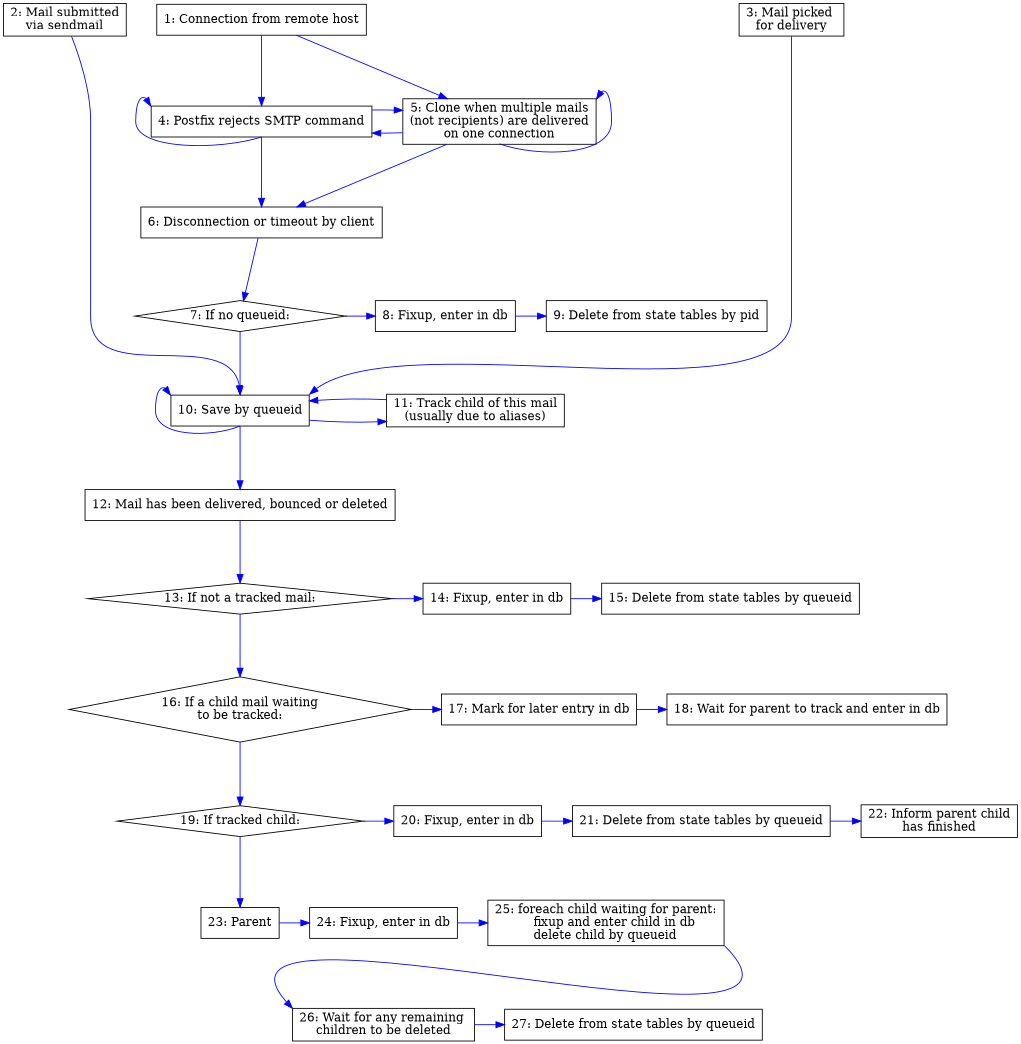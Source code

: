 /* vim: set textwidth=160 : */
/* $Id$ */

digraph logparser {
    graph [
        size = "6.8, 7.3"
        margin = "0"
        center = true
    ]
    node [
        shape = box
    ]
    edge [
        color = blue
        fontcolor = red
        minlen = 2
    ]

    /* EDGES */
    /* Connect from client */
    connect                         -> { rejection } [weight = 5]
    rejection                       -> { rejection } [dir = back, headport = s, tailport = nw]
    rejection                       -> { disconnect } [weight = 5]
    connect                         -> { clone }
    clone                           -> { clone } [dir = back, headport = s, tailport = ne]
    clone                           -> { disconnect }
    clone                           -> { rejection }
    rejection                       -> { clone }

    /* Disconnect without queueid */
    disconnect                      -> { if_no_queueid }
    if_no_queueid                   -> { fixup_enter_in_db_disconnect }
    fixup_enter_in_db_disconnect    -> { delete_by_pid_disconnect }

    /* Disconnect with queueid */
    if_no_queueid                   -> { save_by_queueid } [weight = 5]

    /* Misc entry */
    pickup                          -> { save_by_queueid } [headport = n]
    qmgr_chooses_mail               -> { save_by_queueid } [headport = ne]
    /* Graph placement */
    connect                         -> { pickup } [style = invis, weight = 0]
    connect                         -> { qmgr_chooses_mail } [style = invis, weight = 0]

    /* Save results by queueid */
    save_by_queueid                 -> { track } [minlen = 5]
    track                           -> { save_by_queueid }
    save_by_queueid                 -> { save_by_queueid } [dir = back, headport = s, tailport = nw]
    save_by_queueid                 -> { commit }

    /* Commit is complicated */
    /* Neither parent nor child. */
    commit                          -> { if_neither_parent_nor_child }
    if_neither_parent_nor_child     -> { fixup_enter_in_db_npc }
    fixup_enter_in_db_npc           -> { delete_npc }
    /* Untracked child */
    if_neither_parent_nor_child     -> { if_untracked_child }
    if_untracked_child              -> { mark_for_commit }
    mark_for_commit                 -> { wait_for_parent_to_commit_me }
    if_untracked_child              -> { if_tracked_child }
    /* Tracked child */
    if_tracked_child                -> { fixup_enter_in_db_tc }
    fixup_enter_in_db_tc            -> { delete_tc }
    delete_tc                       -> { maybe_delete_parent }
    /* Parent */
    if_tracked_child                -> { parent }
    parent                          -> { fixup_enter_in_db_parent }
    fixup_enter_in_db_parent        -> { commit_children }
    /* This next edge pulls wait_for_children_to_be_deleted leftwards */
    fixup_enter_in_db_parent        -> { wait_for_children_to_be_deleted } [style = invis]
    commit_children                 -> { wait_for_children_to_be_deleted } [headport = nw, tailport = se, weight = 0]
    wait_for_children_to_be_deleted -> { delete_parent }

    /* NODE LABELS */
    rejection                       [label = "4: Postfix rejects SMTP command"]
    connect                         [label = "1: Connection from remote host"]
    clone                           [label = "5: Clone when multiple mails\n(not recipients) are delivered\non one connection"]

    /* Disconnect without queueid */
    disconnect                      [label = "6: Disconnection or timeout by client"]
    if_no_queueid                   [label = "7: If no queueid:", shape = diamond]
    fixup_enter_in_db_disconnect    [label = "8: Fixup, enter in db"]
    delete_by_pid_disconnect        [label = "9: Delete from state tables by pid"]

    /* Disconnect with queueid - already covered */

    /* Misc entry */
    pickup                          [label = "2: Mail submitted\nvia sendmail"]
    qmgr_chooses_mail               [label = "3: Mail picked \nfor delivery"]

    /* Save results by queueid */
    save_by_queueid                 [label = "10: Save by queueid"]
    track                           [label = "11: Track child of this mail\n(usually due to aliases)"]

    /* Commit is complicated */
    /* Neither parent nor child. */
    commit                          [label = "12: Mail has been delivered, bounced or deleted"]
    if_neither_parent_nor_child     [label = "13: If not a tracked mail:", shape = diamond]
    fixup_enter_in_db_npc           [label = "14: Fixup, enter in db"]
    delete_npc                      [label = "15: Delete from state tables by queueid"]

    /* Untracked child */
    if_untracked_child              [label = "16: If a child mail waiting\nto be tracked:", shape = diamond]
    mark_for_commit                 [label = "17: Mark for later entry in db"]
    wait_for_parent_to_commit_me    [label = "18: Wait for parent to track and enter in db"]

    /* Tracked child */
    if_tracked_child                [label = "19: If tracked child:", shape = diamond]
    fixup_enter_in_db_tc            [label = "20: Fixup, enter in db"]
    delete_tc                       [label = "21: Delete from state tables by queueid"]
    maybe_delete_parent             [label = "22: Inform parent child\lhas finished"]

    /* Parent */
    parent                          [label = "23: Parent"]
    fixup_enter_in_db_parent        [label = "24: Fixup, enter in db"]
    commit_children                 [label = "25: foreach child waiting for parent:\l          fixup and enter child in db\l          delete child by queueid\l", labeljust = l]
    wait_for_children_to_be_deleted [label = "26: Wait for any remaining \nchildren to be deleted"]
    delete_parent                   [label = "27: Delete from state tables by queueid"]

    /* SUB-GRAPHS */
    subgraph sources {
        rank = source
        pickup
        qmgr_chooses_mail
        connect
    }
    subgraph clone_or_save {
        rank = same
        clone
        rejection
    }
    subgraph disconnect_without_queueid {
        rank = same
        if_no_queueid
        fixup_enter_in_db_disconnect
        delete_by_pid_disconnect
    }
    subgraph save_or_track {
        rank = same
        track
        save_by_queueid
    }
    subgraph not_tracked {
        rank = same
        if_neither_parent_nor_child
        fixup_enter_in_db_npc
        delete_npc
    }
    subgraph untracked_child {
        rank = same
        if_untracked_child
        mark_for_commit
        wait_for_parent_to_commit_me
    }
    subgraph tracked_child {
        rank = same
        if_tracked_child
        fixup_enter_in_db_tc
        delete_tc
        maybe_delete_parent
    }
    subgraph parent {
        rank = same
        parent
        fixup_enter_in_db_parent
        commit_children
    }
    subgraph parent_waiting {
        rank = same
        wait_for_children_to_be_deleted
        delete_parent
    }
}
